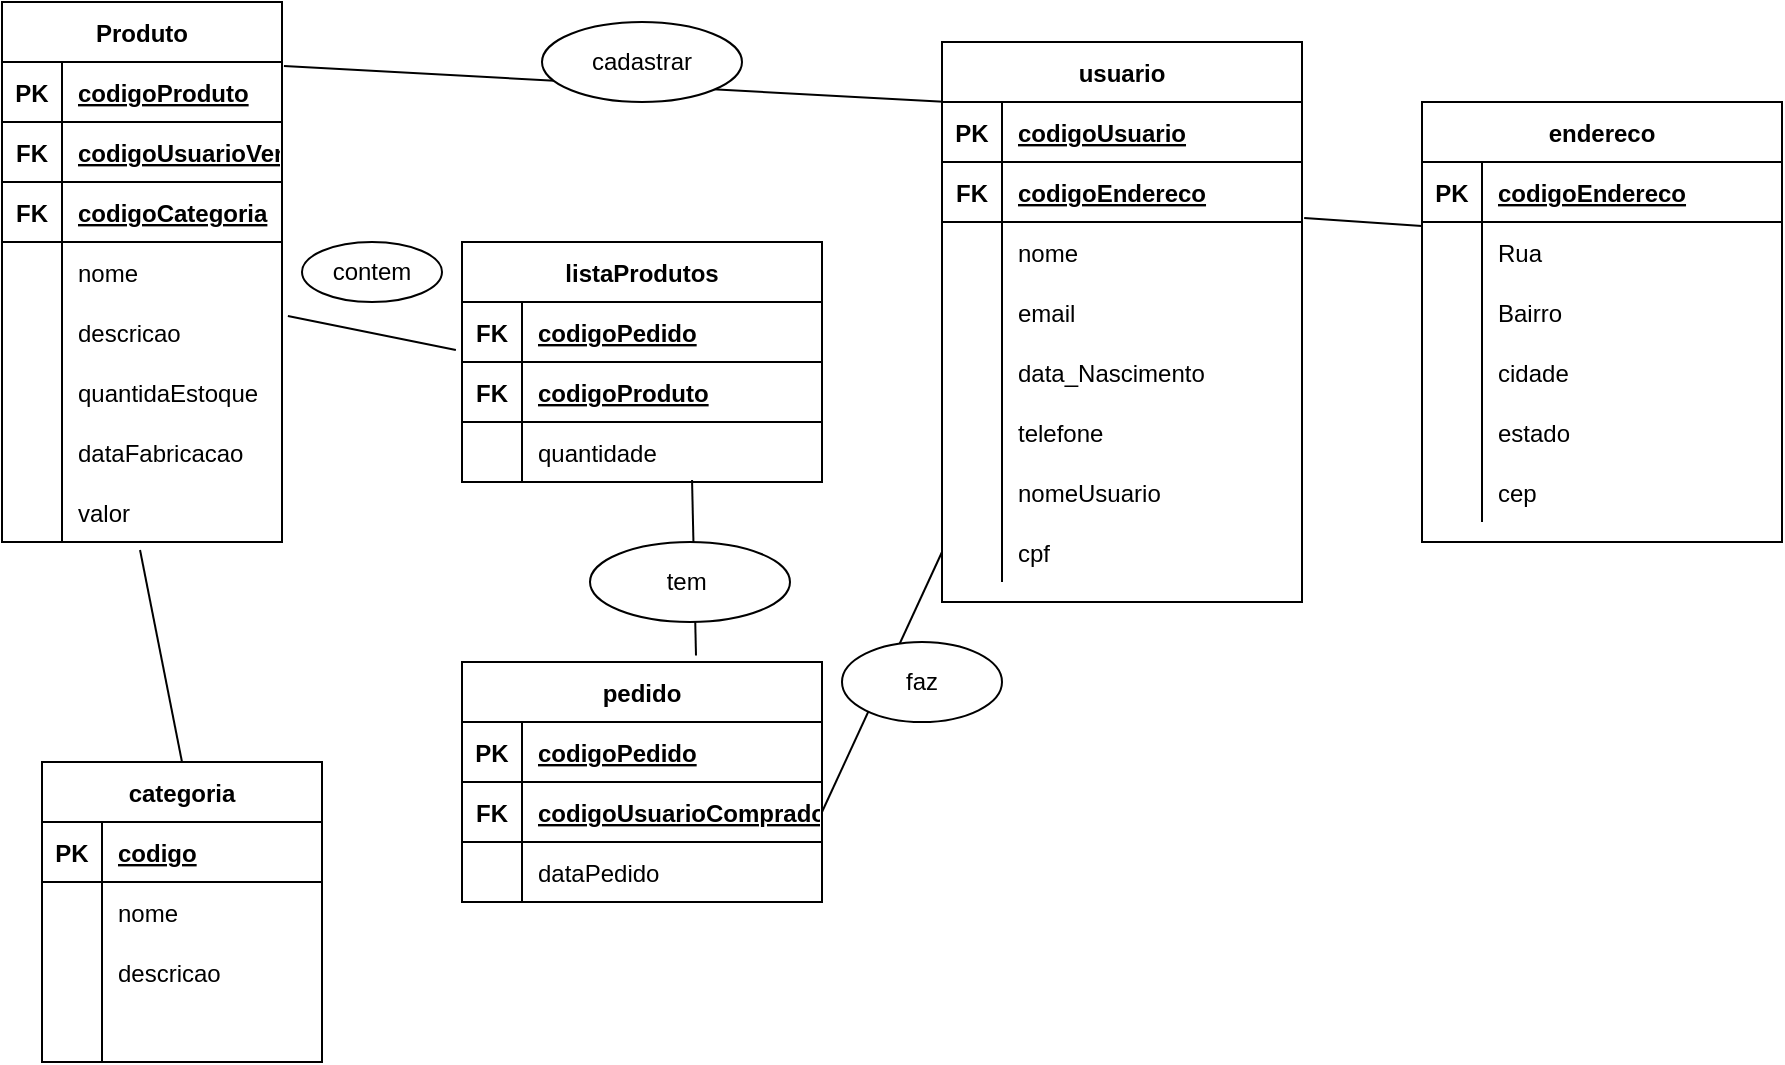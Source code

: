 <mxfile version="16.5.1" type="device"><diagram id="bcJOSauh8elIarHP54P1" name="Página-1"><mxGraphModel dx="1102" dy="685" grid="1" gridSize="10" guides="1" tooltips="1" connect="1" arrows="1" fold="1" page="1" pageScale="1" pageWidth="827" pageHeight="1169" math="0" shadow="0"><root><mxCell id="0"/><mxCell id="1" parent="0"/><mxCell id="BqBLaoqD9eFJ4Dxvr46C-53" value="categoria" style="shape=table;startSize=30;container=1;collapsible=1;childLayout=tableLayout;fixedRows=1;rowLines=0;fontStyle=1;align=center;resizeLast=1;" parent="1" vertex="1"><mxGeometry x="40" y="400" width="140" height="150" as="geometry"/></mxCell><mxCell id="BqBLaoqD9eFJ4Dxvr46C-54" value="" style="shape=tableRow;horizontal=0;startSize=0;swimlaneHead=0;swimlaneBody=0;fillColor=none;collapsible=0;dropTarget=0;points=[[0,0.5],[1,0.5]];portConstraint=eastwest;top=0;left=0;right=0;bottom=1;" parent="BqBLaoqD9eFJ4Dxvr46C-53" vertex="1"><mxGeometry y="30" width="140" height="30" as="geometry"/></mxCell><mxCell id="BqBLaoqD9eFJ4Dxvr46C-55" value="PK" style="shape=partialRectangle;connectable=0;fillColor=none;top=0;left=0;bottom=0;right=0;fontStyle=1;overflow=hidden;" parent="BqBLaoqD9eFJ4Dxvr46C-54" vertex="1"><mxGeometry width="30" height="30" as="geometry"><mxRectangle width="30" height="30" as="alternateBounds"/></mxGeometry></mxCell><mxCell id="BqBLaoqD9eFJ4Dxvr46C-56" value="codigo" style="shape=partialRectangle;connectable=0;fillColor=none;top=0;left=0;bottom=0;right=0;align=left;spacingLeft=6;fontStyle=5;overflow=hidden;" parent="BqBLaoqD9eFJ4Dxvr46C-54" vertex="1"><mxGeometry x="30" width="110" height="30" as="geometry"><mxRectangle width="110" height="30" as="alternateBounds"/></mxGeometry></mxCell><mxCell id="BqBLaoqD9eFJ4Dxvr46C-57" value="" style="shape=tableRow;horizontal=0;startSize=0;swimlaneHead=0;swimlaneBody=0;fillColor=none;collapsible=0;dropTarget=0;points=[[0,0.5],[1,0.5]];portConstraint=eastwest;top=0;left=0;right=0;bottom=0;" parent="BqBLaoqD9eFJ4Dxvr46C-53" vertex="1"><mxGeometry y="60" width="140" height="30" as="geometry"/></mxCell><mxCell id="BqBLaoqD9eFJ4Dxvr46C-58" value="" style="shape=partialRectangle;connectable=0;fillColor=none;top=0;left=0;bottom=0;right=0;editable=1;overflow=hidden;" parent="BqBLaoqD9eFJ4Dxvr46C-57" vertex="1"><mxGeometry width="30" height="30" as="geometry"><mxRectangle width="30" height="30" as="alternateBounds"/></mxGeometry></mxCell><mxCell id="BqBLaoqD9eFJ4Dxvr46C-59" value="nome" style="shape=partialRectangle;connectable=0;fillColor=none;top=0;left=0;bottom=0;right=0;align=left;spacingLeft=6;overflow=hidden;" parent="BqBLaoqD9eFJ4Dxvr46C-57" vertex="1"><mxGeometry x="30" width="110" height="30" as="geometry"><mxRectangle width="110" height="30" as="alternateBounds"/></mxGeometry></mxCell><mxCell id="BqBLaoqD9eFJ4Dxvr46C-60" value="" style="shape=tableRow;horizontal=0;startSize=0;swimlaneHead=0;swimlaneBody=0;fillColor=none;collapsible=0;dropTarget=0;points=[[0,0.5],[1,0.5]];portConstraint=eastwest;top=0;left=0;right=0;bottom=0;" parent="BqBLaoqD9eFJ4Dxvr46C-53" vertex="1"><mxGeometry y="90" width="140" height="30" as="geometry"/></mxCell><mxCell id="BqBLaoqD9eFJ4Dxvr46C-61" value="" style="shape=partialRectangle;connectable=0;fillColor=none;top=0;left=0;bottom=0;right=0;editable=1;overflow=hidden;" parent="BqBLaoqD9eFJ4Dxvr46C-60" vertex="1"><mxGeometry width="30" height="30" as="geometry"><mxRectangle width="30" height="30" as="alternateBounds"/></mxGeometry></mxCell><mxCell id="BqBLaoqD9eFJ4Dxvr46C-62" value="descricao" style="shape=partialRectangle;connectable=0;fillColor=none;top=0;left=0;bottom=0;right=0;align=left;spacingLeft=6;overflow=hidden;" parent="BqBLaoqD9eFJ4Dxvr46C-60" vertex="1"><mxGeometry x="30" width="110" height="30" as="geometry"><mxRectangle width="110" height="30" as="alternateBounds"/></mxGeometry></mxCell><mxCell id="BqBLaoqD9eFJ4Dxvr46C-63" value="" style="shape=tableRow;horizontal=0;startSize=0;swimlaneHead=0;swimlaneBody=0;fillColor=none;collapsible=0;dropTarget=0;points=[[0,0.5],[1,0.5]];portConstraint=eastwest;top=0;left=0;right=0;bottom=0;" parent="BqBLaoqD9eFJ4Dxvr46C-53" vertex="1"><mxGeometry y="120" width="140" height="30" as="geometry"/></mxCell><mxCell id="BqBLaoqD9eFJ4Dxvr46C-64" value="" style="shape=partialRectangle;connectable=0;fillColor=none;top=0;left=0;bottom=0;right=0;editable=1;overflow=hidden;" parent="BqBLaoqD9eFJ4Dxvr46C-63" vertex="1"><mxGeometry width="30" height="30" as="geometry"><mxRectangle width="30" height="30" as="alternateBounds"/></mxGeometry></mxCell><mxCell id="BqBLaoqD9eFJ4Dxvr46C-65" value="" style="shape=partialRectangle;connectable=0;fillColor=none;top=0;left=0;bottom=0;right=0;align=left;spacingLeft=6;overflow=hidden;" parent="BqBLaoqD9eFJ4Dxvr46C-63" vertex="1"><mxGeometry x="30" width="110" height="30" as="geometry"><mxRectangle width="110" height="30" as="alternateBounds"/></mxGeometry></mxCell><mxCell id="BqBLaoqD9eFJ4Dxvr46C-72" value="" style="group" parent="1" vertex="1" connectable="0"><mxGeometry x="20" y="20" width="140" height="240" as="geometry"/></mxCell><mxCell id="BqBLaoqD9eFJ4Dxvr46C-1" value="Produto" style="shape=table;startSize=30;container=1;collapsible=1;childLayout=tableLayout;fixedRows=1;rowLines=0;fontStyle=1;align=center;resizeLast=1;" parent="BqBLaoqD9eFJ4Dxvr46C-72" vertex="1"><mxGeometry width="140" height="270" as="geometry"/></mxCell><mxCell id="BqBLaoqD9eFJ4Dxvr46C-2" value="" style="shape=tableRow;horizontal=0;startSize=0;swimlaneHead=0;swimlaneBody=0;fillColor=none;collapsible=0;dropTarget=0;points=[[0,0.5],[1,0.5]];portConstraint=eastwest;top=0;left=0;right=0;bottom=1;" parent="BqBLaoqD9eFJ4Dxvr46C-1" vertex="1"><mxGeometry y="30" width="140" height="30" as="geometry"/></mxCell><mxCell id="BqBLaoqD9eFJ4Dxvr46C-3" value="PK" style="shape=partialRectangle;connectable=0;fillColor=none;top=0;left=0;bottom=0;right=0;fontStyle=1;overflow=hidden;" parent="BqBLaoqD9eFJ4Dxvr46C-2" vertex="1"><mxGeometry width="30" height="30" as="geometry"><mxRectangle width="30" height="30" as="alternateBounds"/></mxGeometry></mxCell><mxCell id="BqBLaoqD9eFJ4Dxvr46C-4" value="codigoProduto" style="shape=partialRectangle;connectable=0;fillColor=none;top=0;left=0;bottom=0;right=0;align=left;spacingLeft=6;fontStyle=5;overflow=hidden;" parent="BqBLaoqD9eFJ4Dxvr46C-2" vertex="1"><mxGeometry x="30" width="110" height="30" as="geometry"><mxRectangle width="110" height="30" as="alternateBounds"/></mxGeometry></mxCell><mxCell id="4ApORR4QQ6155ZUJAlTg-59" value="" style="shape=tableRow;horizontal=0;startSize=0;swimlaneHead=0;swimlaneBody=0;fillColor=none;collapsible=0;dropTarget=0;points=[[0,0.5],[1,0.5]];portConstraint=eastwest;top=0;left=0;right=0;bottom=1;" parent="BqBLaoqD9eFJ4Dxvr46C-1" vertex="1"><mxGeometry y="60" width="140" height="30" as="geometry"/></mxCell><mxCell id="4ApORR4QQ6155ZUJAlTg-60" value="FK" style="shape=partialRectangle;connectable=0;fillColor=none;top=0;left=0;bottom=0;right=0;fontStyle=1;overflow=hidden;" parent="4ApORR4QQ6155ZUJAlTg-59" vertex="1"><mxGeometry width="30" height="30" as="geometry"><mxRectangle width="30" height="30" as="alternateBounds"/></mxGeometry></mxCell><mxCell id="4ApORR4QQ6155ZUJAlTg-61" value="codigoUsuarioVendedor" style="shape=partialRectangle;connectable=0;fillColor=none;top=0;left=0;bottom=0;right=0;align=left;spacingLeft=6;fontStyle=5;overflow=hidden;" parent="4ApORR4QQ6155ZUJAlTg-59" vertex="1"><mxGeometry x="30" width="110" height="30" as="geometry"><mxRectangle width="110" height="30" as="alternateBounds"/></mxGeometry></mxCell><mxCell id="4ApORR4QQ6155ZUJAlTg-68" value="" style="shape=tableRow;horizontal=0;startSize=0;swimlaneHead=0;swimlaneBody=0;fillColor=none;collapsible=0;dropTarget=0;points=[[0,0.5],[1,0.5]];portConstraint=eastwest;top=0;left=0;right=0;bottom=1;" parent="BqBLaoqD9eFJ4Dxvr46C-1" vertex="1"><mxGeometry y="90" width="140" height="30" as="geometry"/></mxCell><mxCell id="4ApORR4QQ6155ZUJAlTg-69" value="FK" style="shape=partialRectangle;connectable=0;fillColor=none;top=0;left=0;bottom=0;right=0;fontStyle=1;overflow=hidden;" parent="4ApORR4QQ6155ZUJAlTg-68" vertex="1"><mxGeometry width="30" height="30" as="geometry"><mxRectangle width="30" height="30" as="alternateBounds"/></mxGeometry></mxCell><mxCell id="4ApORR4QQ6155ZUJAlTg-70" value="codigoCategoria" style="shape=partialRectangle;connectable=0;fillColor=none;top=0;left=0;bottom=0;right=0;align=left;spacingLeft=6;fontStyle=5;overflow=hidden;" parent="4ApORR4QQ6155ZUJAlTg-68" vertex="1"><mxGeometry x="30" width="110" height="30" as="geometry"><mxRectangle width="110" height="30" as="alternateBounds"/></mxGeometry></mxCell><mxCell id="BqBLaoqD9eFJ4Dxvr46C-5" value="" style="shape=tableRow;horizontal=0;startSize=0;swimlaneHead=0;swimlaneBody=0;fillColor=none;collapsible=0;dropTarget=0;points=[[0,0.5],[1,0.5]];portConstraint=eastwest;top=0;left=0;right=0;bottom=0;" parent="BqBLaoqD9eFJ4Dxvr46C-1" vertex="1"><mxGeometry y="120" width="140" height="30" as="geometry"/></mxCell><mxCell id="BqBLaoqD9eFJ4Dxvr46C-6" value="" style="shape=partialRectangle;connectable=0;fillColor=none;top=0;left=0;bottom=0;right=0;editable=1;overflow=hidden;" parent="BqBLaoqD9eFJ4Dxvr46C-5" vertex="1"><mxGeometry width="30" height="30" as="geometry"><mxRectangle width="30" height="30" as="alternateBounds"/></mxGeometry></mxCell><mxCell id="BqBLaoqD9eFJ4Dxvr46C-7" value="nome" style="shape=partialRectangle;connectable=0;fillColor=none;top=0;left=0;bottom=0;right=0;align=left;spacingLeft=6;overflow=hidden;" parent="BqBLaoqD9eFJ4Dxvr46C-5" vertex="1"><mxGeometry x="30" width="110" height="30" as="geometry"><mxRectangle width="110" height="30" as="alternateBounds"/></mxGeometry></mxCell><mxCell id="BqBLaoqD9eFJ4Dxvr46C-8" value="" style="shape=tableRow;horizontal=0;startSize=0;swimlaneHead=0;swimlaneBody=0;fillColor=none;collapsible=0;dropTarget=0;points=[[0,0.5],[1,0.5]];portConstraint=eastwest;top=0;left=0;right=0;bottom=0;" parent="BqBLaoqD9eFJ4Dxvr46C-1" vertex="1"><mxGeometry y="150" width="140" height="30" as="geometry"/></mxCell><mxCell id="BqBLaoqD9eFJ4Dxvr46C-9" value="" style="shape=partialRectangle;connectable=0;fillColor=none;top=0;left=0;bottom=0;right=0;editable=1;overflow=hidden;" parent="BqBLaoqD9eFJ4Dxvr46C-8" vertex="1"><mxGeometry width="30" height="30" as="geometry"><mxRectangle width="30" height="30" as="alternateBounds"/></mxGeometry></mxCell><mxCell id="BqBLaoqD9eFJ4Dxvr46C-10" value="descricao" style="shape=partialRectangle;connectable=0;fillColor=none;top=0;left=0;bottom=0;right=0;align=left;spacingLeft=6;overflow=hidden;" parent="BqBLaoqD9eFJ4Dxvr46C-8" vertex="1"><mxGeometry x="30" width="110" height="30" as="geometry"><mxRectangle width="110" height="30" as="alternateBounds"/></mxGeometry></mxCell><mxCell id="BqBLaoqD9eFJ4Dxvr46C-11" value="" style="shape=tableRow;horizontal=0;startSize=0;swimlaneHead=0;swimlaneBody=0;fillColor=none;collapsible=0;dropTarget=0;points=[[0,0.5],[1,0.5]];portConstraint=eastwest;top=0;left=0;right=0;bottom=0;" parent="BqBLaoqD9eFJ4Dxvr46C-1" vertex="1"><mxGeometry y="180" width="140" height="30" as="geometry"/></mxCell><mxCell id="BqBLaoqD9eFJ4Dxvr46C-12" value="" style="shape=partialRectangle;connectable=0;fillColor=none;top=0;left=0;bottom=0;right=0;editable=1;overflow=hidden;" parent="BqBLaoqD9eFJ4Dxvr46C-11" vertex="1"><mxGeometry width="30" height="30" as="geometry"><mxRectangle width="30" height="30" as="alternateBounds"/></mxGeometry></mxCell><mxCell id="BqBLaoqD9eFJ4Dxvr46C-13" value="quantidaEstoque" style="shape=partialRectangle;connectable=0;fillColor=none;top=0;left=0;bottom=0;right=0;align=left;spacingLeft=6;overflow=hidden;" parent="BqBLaoqD9eFJ4Dxvr46C-11" vertex="1"><mxGeometry x="30" width="110" height="30" as="geometry"><mxRectangle width="110" height="30" as="alternateBounds"/></mxGeometry></mxCell><mxCell id="4ApORR4QQ6155ZUJAlTg-62" value="" style="shape=tableRow;horizontal=0;startSize=0;swimlaneHead=0;swimlaneBody=0;fillColor=none;collapsible=0;dropTarget=0;points=[[0,0.5],[1,0.5]];portConstraint=eastwest;top=0;left=0;right=0;bottom=0;" parent="BqBLaoqD9eFJ4Dxvr46C-1" vertex="1"><mxGeometry y="210" width="140" height="30" as="geometry"/></mxCell><mxCell id="4ApORR4QQ6155ZUJAlTg-63" value="" style="shape=partialRectangle;connectable=0;fillColor=none;top=0;left=0;bottom=0;right=0;editable=1;overflow=hidden;" parent="4ApORR4QQ6155ZUJAlTg-62" vertex="1"><mxGeometry width="30" height="30" as="geometry"><mxRectangle width="30" height="30" as="alternateBounds"/></mxGeometry></mxCell><mxCell id="4ApORR4QQ6155ZUJAlTg-64" value="dataFabricacao" style="shape=partialRectangle;connectable=0;fillColor=none;top=0;left=0;bottom=0;right=0;align=left;spacingLeft=6;overflow=hidden;" parent="4ApORR4QQ6155ZUJAlTg-62" vertex="1"><mxGeometry x="30" width="110" height="30" as="geometry"><mxRectangle width="110" height="30" as="alternateBounds"/></mxGeometry></mxCell><mxCell id="4ApORR4QQ6155ZUJAlTg-65" value="" style="shape=tableRow;horizontal=0;startSize=0;swimlaneHead=0;swimlaneBody=0;fillColor=none;collapsible=0;dropTarget=0;points=[[0,0.5],[1,0.5]];portConstraint=eastwest;top=0;left=0;right=0;bottom=0;" parent="BqBLaoqD9eFJ4Dxvr46C-1" vertex="1"><mxGeometry y="240" width="140" height="30" as="geometry"/></mxCell><mxCell id="4ApORR4QQ6155ZUJAlTg-66" value="" style="shape=partialRectangle;connectable=0;fillColor=none;top=0;left=0;bottom=0;right=0;editable=1;overflow=hidden;" parent="4ApORR4QQ6155ZUJAlTg-65" vertex="1"><mxGeometry width="30" height="30" as="geometry"><mxRectangle width="30" height="30" as="alternateBounds"/></mxGeometry></mxCell><mxCell id="4ApORR4QQ6155ZUJAlTg-67" value="valor" style="shape=partialRectangle;connectable=0;fillColor=none;top=0;left=0;bottom=0;right=0;align=left;spacingLeft=6;overflow=hidden;" parent="4ApORR4QQ6155ZUJAlTg-65" vertex="1"><mxGeometry x="30" width="110" height="30" as="geometry"><mxRectangle width="110" height="30" as="alternateBounds"/></mxGeometry></mxCell><mxCell id="4ApORR4QQ6155ZUJAlTg-5" value="" style="endArrow=none;html=1;rounded=0;exitX=0.5;exitY=0;exitDx=0;exitDy=0;entryX=0.493;entryY=1.133;entryDx=0;entryDy=0;entryPerimeter=0;" parent="1" source="BqBLaoqD9eFJ4Dxvr46C-53" target="4ApORR4QQ6155ZUJAlTg-65" edge="1"><mxGeometry width="50" height="50" relative="1" as="geometry"><mxPoint x="150" y="300" as="sourcePoint"/><mxPoint x="320" y="220" as="targetPoint"/></mxGeometry></mxCell><mxCell id="4ApORR4QQ6155ZUJAlTg-10" value="pedido" style="shape=table;startSize=30;container=1;collapsible=1;childLayout=tableLayout;fixedRows=1;rowLines=0;fontStyle=1;align=center;resizeLast=1;" parent="1" vertex="1"><mxGeometry x="250" y="350" width="180" height="120" as="geometry"/></mxCell><mxCell id="4ApORR4QQ6155ZUJAlTg-11" value="" style="shape=tableRow;horizontal=0;startSize=0;swimlaneHead=0;swimlaneBody=0;fillColor=none;collapsible=0;dropTarget=0;points=[[0,0.5],[1,0.5]];portConstraint=eastwest;top=0;left=0;right=0;bottom=1;" parent="4ApORR4QQ6155ZUJAlTg-10" vertex="1"><mxGeometry y="30" width="180" height="30" as="geometry"/></mxCell><mxCell id="4ApORR4QQ6155ZUJAlTg-12" value="PK" style="shape=partialRectangle;connectable=0;fillColor=none;top=0;left=0;bottom=0;right=0;fontStyle=1;overflow=hidden;" parent="4ApORR4QQ6155ZUJAlTg-11" vertex="1"><mxGeometry width="30" height="30" as="geometry"><mxRectangle width="30" height="30" as="alternateBounds"/></mxGeometry></mxCell><mxCell id="4ApORR4QQ6155ZUJAlTg-13" value="codigoPedido" style="shape=partialRectangle;connectable=0;fillColor=none;top=0;left=0;bottom=0;right=0;align=left;spacingLeft=6;fontStyle=5;overflow=hidden;" parent="4ApORR4QQ6155ZUJAlTg-11" vertex="1"><mxGeometry x="30" width="150" height="30" as="geometry"><mxRectangle width="150" height="30" as="alternateBounds"/></mxGeometry></mxCell><mxCell id="4ApORR4QQ6155ZUJAlTg-53" value="" style="shape=tableRow;horizontal=0;startSize=0;swimlaneHead=0;swimlaneBody=0;fillColor=none;collapsible=0;dropTarget=0;points=[[0,0.5],[1,0.5]];portConstraint=eastwest;top=0;left=0;right=0;bottom=1;" parent="4ApORR4QQ6155ZUJAlTg-10" vertex="1"><mxGeometry y="60" width="180" height="30" as="geometry"/></mxCell><mxCell id="4ApORR4QQ6155ZUJAlTg-54" value="FK" style="shape=partialRectangle;connectable=0;fillColor=none;top=0;left=0;bottom=0;right=0;fontStyle=1;overflow=hidden;" parent="4ApORR4QQ6155ZUJAlTg-53" vertex="1"><mxGeometry width="30" height="30" as="geometry"><mxRectangle width="30" height="30" as="alternateBounds"/></mxGeometry></mxCell><mxCell id="4ApORR4QQ6155ZUJAlTg-55" value="codigoUsuarioComprador" style="shape=partialRectangle;connectable=0;fillColor=none;top=0;left=0;bottom=0;right=0;align=left;spacingLeft=6;fontStyle=5;overflow=hidden;" parent="4ApORR4QQ6155ZUJAlTg-53" vertex="1"><mxGeometry x="30" width="150" height="30" as="geometry"><mxRectangle width="150" height="30" as="alternateBounds"/></mxGeometry></mxCell><mxCell id="4ApORR4QQ6155ZUJAlTg-14" value="" style="shape=tableRow;horizontal=0;startSize=0;swimlaneHead=0;swimlaneBody=0;fillColor=none;collapsible=0;dropTarget=0;points=[[0,0.5],[1,0.5]];portConstraint=eastwest;top=0;left=0;right=0;bottom=0;" parent="4ApORR4QQ6155ZUJAlTg-10" vertex="1"><mxGeometry y="90" width="180" height="30" as="geometry"/></mxCell><mxCell id="4ApORR4QQ6155ZUJAlTg-15" value="" style="shape=partialRectangle;connectable=0;fillColor=none;top=0;left=0;bottom=0;right=0;editable=1;overflow=hidden;" parent="4ApORR4QQ6155ZUJAlTg-14" vertex="1"><mxGeometry width="30" height="30" as="geometry"><mxRectangle width="30" height="30" as="alternateBounds"/></mxGeometry></mxCell><mxCell id="4ApORR4QQ6155ZUJAlTg-16" value="dataPedido" style="shape=partialRectangle;connectable=0;fillColor=none;top=0;left=0;bottom=0;right=0;align=left;spacingLeft=6;overflow=hidden;" parent="4ApORR4QQ6155ZUJAlTg-14" vertex="1"><mxGeometry x="30" width="150" height="30" as="geometry"><mxRectangle width="150" height="30" as="alternateBounds"/></mxGeometry></mxCell><mxCell id="49NuLJuLuiRHhSZ9nwhj-20" value="" style="endArrow=none;html=1;rounded=0;entryX=0.017;entryY=0;entryDx=0;entryDy=0;exitX=1.007;exitY=0.067;exitDx=0;exitDy=0;exitPerimeter=0;entryPerimeter=0;" parent="1" edge="1" target="0ieHzth0n8CAXaKdwoP0-2" source="BqBLaoqD9eFJ4Dxvr46C-2"><mxGeometry width="50" height="50" relative="1" as="geometry"><mxPoint x="420" y="100.18" as="sourcePoint"/><mxPoint x="488.04" y="100" as="targetPoint"/><Array as="points"/></mxGeometry></mxCell><mxCell id="0ieHzth0n8CAXaKdwoP0-1" value="usuario" style="shape=table;startSize=30;container=1;collapsible=1;childLayout=tableLayout;fixedRows=1;rowLines=0;fontStyle=1;align=center;resizeLast=1;" vertex="1" parent="1"><mxGeometry x="490" y="40" width="180" height="280" as="geometry"/></mxCell><mxCell id="0ieHzth0n8CAXaKdwoP0-2" value="" style="shape=tableRow;horizontal=0;startSize=0;swimlaneHead=0;swimlaneBody=0;fillColor=none;collapsible=0;dropTarget=0;points=[[0,0.5],[1,0.5]];portConstraint=eastwest;top=0;left=0;right=0;bottom=1;" vertex="1" parent="0ieHzth0n8CAXaKdwoP0-1"><mxGeometry y="30" width="180" height="30" as="geometry"/></mxCell><mxCell id="0ieHzth0n8CAXaKdwoP0-3" value="PK" style="shape=partialRectangle;connectable=0;fillColor=none;top=0;left=0;bottom=0;right=0;fontStyle=1;overflow=hidden;" vertex="1" parent="0ieHzth0n8CAXaKdwoP0-2"><mxGeometry width="30" height="30" as="geometry"><mxRectangle width="30" height="30" as="alternateBounds"/></mxGeometry></mxCell><mxCell id="0ieHzth0n8CAXaKdwoP0-4" value="codigoUsuario" style="shape=partialRectangle;connectable=0;fillColor=none;top=0;left=0;bottom=0;right=0;align=left;spacingLeft=6;fontStyle=5;overflow=hidden;" vertex="1" parent="0ieHzth0n8CAXaKdwoP0-2"><mxGeometry x="30" width="150" height="30" as="geometry"><mxRectangle width="150" height="30" as="alternateBounds"/></mxGeometry></mxCell><mxCell id="0ieHzth0n8CAXaKdwoP0-41" value="" style="shape=tableRow;horizontal=0;startSize=0;swimlaneHead=0;swimlaneBody=0;fillColor=none;collapsible=0;dropTarget=0;points=[[0,0.5],[1,0.5]];portConstraint=eastwest;top=0;left=0;right=0;bottom=1;" vertex="1" parent="0ieHzth0n8CAXaKdwoP0-1"><mxGeometry y="60" width="180" height="30" as="geometry"/></mxCell><mxCell id="0ieHzth0n8CAXaKdwoP0-42" value="FK" style="shape=partialRectangle;connectable=0;fillColor=none;top=0;left=0;bottom=0;right=0;fontStyle=1;overflow=hidden;" vertex="1" parent="0ieHzth0n8CAXaKdwoP0-41"><mxGeometry width="30" height="30" as="geometry"><mxRectangle width="30" height="30" as="alternateBounds"/></mxGeometry></mxCell><mxCell id="0ieHzth0n8CAXaKdwoP0-43" value="codigoEndereco" style="shape=partialRectangle;connectable=0;fillColor=none;top=0;left=0;bottom=0;right=0;align=left;spacingLeft=6;fontStyle=5;overflow=hidden;" vertex="1" parent="0ieHzth0n8CAXaKdwoP0-41"><mxGeometry x="30" width="150" height="30" as="geometry"><mxRectangle width="150" height="30" as="alternateBounds"/></mxGeometry></mxCell><mxCell id="0ieHzth0n8CAXaKdwoP0-5" value="" style="shape=tableRow;horizontal=0;startSize=0;swimlaneHead=0;swimlaneBody=0;fillColor=none;collapsible=0;dropTarget=0;points=[[0,0.5],[1,0.5]];portConstraint=eastwest;top=0;left=0;right=0;bottom=0;" vertex="1" parent="0ieHzth0n8CAXaKdwoP0-1"><mxGeometry y="90" width="180" height="30" as="geometry"/></mxCell><mxCell id="0ieHzth0n8CAXaKdwoP0-6" value="" style="shape=partialRectangle;connectable=0;fillColor=none;top=0;left=0;bottom=0;right=0;editable=1;overflow=hidden;" vertex="1" parent="0ieHzth0n8CAXaKdwoP0-5"><mxGeometry width="30" height="30" as="geometry"><mxRectangle width="30" height="30" as="alternateBounds"/></mxGeometry></mxCell><mxCell id="0ieHzth0n8CAXaKdwoP0-7" value="nome" style="shape=partialRectangle;connectable=0;fillColor=none;top=0;left=0;bottom=0;right=0;align=left;spacingLeft=6;overflow=hidden;" vertex="1" parent="0ieHzth0n8CAXaKdwoP0-5"><mxGeometry x="30" width="150" height="30" as="geometry"><mxRectangle width="150" height="30" as="alternateBounds"/></mxGeometry></mxCell><mxCell id="0ieHzth0n8CAXaKdwoP0-11" value="" style="shape=tableRow;horizontal=0;startSize=0;swimlaneHead=0;swimlaneBody=0;fillColor=none;collapsible=0;dropTarget=0;points=[[0,0.5],[1,0.5]];portConstraint=eastwest;top=0;left=0;right=0;bottom=0;" vertex="1" parent="0ieHzth0n8CAXaKdwoP0-1"><mxGeometry y="120" width="180" height="30" as="geometry"/></mxCell><mxCell id="0ieHzth0n8CAXaKdwoP0-12" value="" style="shape=partialRectangle;connectable=0;fillColor=none;top=0;left=0;bottom=0;right=0;editable=1;overflow=hidden;" vertex="1" parent="0ieHzth0n8CAXaKdwoP0-11"><mxGeometry width="30" height="30" as="geometry"><mxRectangle width="30" height="30" as="alternateBounds"/></mxGeometry></mxCell><mxCell id="0ieHzth0n8CAXaKdwoP0-13" value="email" style="shape=partialRectangle;connectable=0;fillColor=none;top=0;left=0;bottom=0;right=0;align=left;spacingLeft=6;overflow=hidden;" vertex="1" parent="0ieHzth0n8CAXaKdwoP0-11"><mxGeometry x="30" width="150" height="30" as="geometry"><mxRectangle width="150" height="30" as="alternateBounds"/></mxGeometry></mxCell><mxCell id="0ieHzth0n8CAXaKdwoP0-14" value="" style="shape=tableRow;horizontal=0;startSize=0;swimlaneHead=0;swimlaneBody=0;fillColor=none;collapsible=0;dropTarget=0;points=[[0,0.5],[1,0.5]];portConstraint=eastwest;top=0;left=0;right=0;bottom=0;" vertex="1" parent="0ieHzth0n8CAXaKdwoP0-1"><mxGeometry y="150" width="180" height="30" as="geometry"/></mxCell><mxCell id="0ieHzth0n8CAXaKdwoP0-15" value="" style="shape=partialRectangle;connectable=0;fillColor=none;top=0;left=0;bottom=0;right=0;editable=1;overflow=hidden;" vertex="1" parent="0ieHzth0n8CAXaKdwoP0-14"><mxGeometry width="30" height="30" as="geometry"><mxRectangle width="30" height="30" as="alternateBounds"/></mxGeometry></mxCell><mxCell id="0ieHzth0n8CAXaKdwoP0-16" value="data_Nascimento" style="shape=partialRectangle;connectable=0;fillColor=none;top=0;left=0;bottom=0;right=0;align=left;spacingLeft=6;overflow=hidden;" vertex="1" parent="0ieHzth0n8CAXaKdwoP0-14"><mxGeometry x="30" width="150" height="30" as="geometry"><mxRectangle width="150" height="30" as="alternateBounds"/></mxGeometry></mxCell><mxCell id="0ieHzth0n8CAXaKdwoP0-17" value="" style="shape=tableRow;horizontal=0;startSize=0;swimlaneHead=0;swimlaneBody=0;fillColor=none;collapsible=0;dropTarget=0;points=[[0,0.5],[1,0.5]];portConstraint=eastwest;top=0;left=0;right=0;bottom=0;" vertex="1" parent="0ieHzth0n8CAXaKdwoP0-1"><mxGeometry y="180" width="180" height="30" as="geometry"/></mxCell><mxCell id="0ieHzth0n8CAXaKdwoP0-18" value="" style="shape=partialRectangle;connectable=0;fillColor=none;top=0;left=0;bottom=0;right=0;editable=1;overflow=hidden;" vertex="1" parent="0ieHzth0n8CAXaKdwoP0-17"><mxGeometry width="30" height="30" as="geometry"><mxRectangle width="30" height="30" as="alternateBounds"/></mxGeometry></mxCell><mxCell id="0ieHzth0n8CAXaKdwoP0-19" value="telefone" style="shape=partialRectangle;connectable=0;fillColor=none;top=0;left=0;bottom=0;right=0;align=left;spacingLeft=6;overflow=hidden;" vertex="1" parent="0ieHzth0n8CAXaKdwoP0-17"><mxGeometry x="30" width="150" height="30" as="geometry"><mxRectangle width="150" height="30" as="alternateBounds"/></mxGeometry></mxCell><mxCell id="0ieHzth0n8CAXaKdwoP0-20" value="" style="shape=tableRow;horizontal=0;startSize=0;swimlaneHead=0;swimlaneBody=0;fillColor=none;collapsible=0;dropTarget=0;points=[[0,0.5],[1,0.5]];portConstraint=eastwest;top=0;left=0;right=0;bottom=0;" vertex="1" parent="0ieHzth0n8CAXaKdwoP0-1"><mxGeometry y="210" width="180" height="30" as="geometry"/></mxCell><mxCell id="0ieHzth0n8CAXaKdwoP0-21" value="" style="shape=partialRectangle;connectable=0;fillColor=none;top=0;left=0;bottom=0;right=0;editable=1;overflow=hidden;" vertex="1" parent="0ieHzth0n8CAXaKdwoP0-20"><mxGeometry width="30" height="30" as="geometry"><mxRectangle width="30" height="30" as="alternateBounds"/></mxGeometry></mxCell><mxCell id="0ieHzth0n8CAXaKdwoP0-22" value="nomeUsuario" style="shape=partialRectangle;connectable=0;fillColor=none;top=0;left=0;bottom=0;right=0;align=left;spacingLeft=6;overflow=hidden;" vertex="1" parent="0ieHzth0n8CAXaKdwoP0-20"><mxGeometry x="30" width="150" height="30" as="geometry"><mxRectangle width="150" height="30" as="alternateBounds"/></mxGeometry></mxCell><mxCell id="0ieHzth0n8CAXaKdwoP0-23" value="" style="shape=tableRow;horizontal=0;startSize=0;swimlaneHead=0;swimlaneBody=0;fillColor=none;collapsible=0;dropTarget=0;points=[[0,0.5],[1,0.5]];portConstraint=eastwest;top=0;left=0;right=0;bottom=0;" vertex="1" parent="0ieHzth0n8CAXaKdwoP0-1"><mxGeometry y="240" width="180" height="30" as="geometry"/></mxCell><mxCell id="0ieHzth0n8CAXaKdwoP0-24" value="" style="shape=partialRectangle;connectable=0;fillColor=none;top=0;left=0;bottom=0;right=0;editable=1;overflow=hidden;" vertex="1" parent="0ieHzth0n8CAXaKdwoP0-23"><mxGeometry width="30" height="30" as="geometry"><mxRectangle width="30" height="30" as="alternateBounds"/></mxGeometry></mxCell><mxCell id="0ieHzth0n8CAXaKdwoP0-25" value="cpf" style="shape=partialRectangle;connectable=0;fillColor=none;top=0;left=0;bottom=0;right=0;align=left;spacingLeft=6;overflow=hidden;" vertex="1" parent="0ieHzth0n8CAXaKdwoP0-23"><mxGeometry x="30" width="150" height="30" as="geometry"><mxRectangle width="150" height="30" as="alternateBounds"/></mxGeometry></mxCell><mxCell id="0ieHzth0n8CAXaKdwoP0-27" value="endereco" style="shape=table;startSize=30;container=1;collapsible=1;childLayout=tableLayout;fixedRows=1;rowLines=0;fontStyle=1;align=center;resizeLast=1;" vertex="1" parent="1"><mxGeometry x="730" y="70" width="180" height="220" as="geometry"/></mxCell><mxCell id="0ieHzth0n8CAXaKdwoP0-28" value="" style="shape=tableRow;horizontal=0;startSize=0;swimlaneHead=0;swimlaneBody=0;fillColor=none;collapsible=0;dropTarget=0;points=[[0,0.5],[1,0.5]];portConstraint=eastwest;top=0;left=0;right=0;bottom=1;" vertex="1" parent="0ieHzth0n8CAXaKdwoP0-27"><mxGeometry y="30" width="180" height="30" as="geometry"/></mxCell><mxCell id="0ieHzth0n8CAXaKdwoP0-29" value="PK" style="shape=partialRectangle;connectable=0;fillColor=none;top=0;left=0;bottom=0;right=0;fontStyle=1;overflow=hidden;" vertex="1" parent="0ieHzth0n8CAXaKdwoP0-28"><mxGeometry width="30" height="30" as="geometry"><mxRectangle width="30" height="30" as="alternateBounds"/></mxGeometry></mxCell><mxCell id="0ieHzth0n8CAXaKdwoP0-30" value="codigoEndereco" style="shape=partialRectangle;connectable=0;fillColor=none;top=0;left=0;bottom=0;right=0;align=left;spacingLeft=6;fontStyle=5;overflow=hidden;" vertex="1" parent="0ieHzth0n8CAXaKdwoP0-28"><mxGeometry x="30" width="150" height="30" as="geometry"><mxRectangle width="150" height="30" as="alternateBounds"/></mxGeometry></mxCell><mxCell id="0ieHzth0n8CAXaKdwoP0-31" value="" style="shape=tableRow;horizontal=0;startSize=0;swimlaneHead=0;swimlaneBody=0;fillColor=none;collapsible=0;dropTarget=0;points=[[0,0.5],[1,0.5]];portConstraint=eastwest;top=0;left=0;right=0;bottom=0;" vertex="1" parent="0ieHzth0n8CAXaKdwoP0-27"><mxGeometry y="60" width="180" height="30" as="geometry"/></mxCell><mxCell id="0ieHzth0n8CAXaKdwoP0-32" value="" style="shape=partialRectangle;connectable=0;fillColor=none;top=0;left=0;bottom=0;right=0;editable=1;overflow=hidden;" vertex="1" parent="0ieHzth0n8CAXaKdwoP0-31"><mxGeometry width="30" height="30" as="geometry"><mxRectangle width="30" height="30" as="alternateBounds"/></mxGeometry></mxCell><mxCell id="0ieHzth0n8CAXaKdwoP0-33" value="Rua" style="shape=partialRectangle;connectable=0;fillColor=none;top=0;left=0;bottom=0;right=0;align=left;spacingLeft=6;overflow=hidden;" vertex="1" parent="0ieHzth0n8CAXaKdwoP0-31"><mxGeometry x="30" width="150" height="30" as="geometry"><mxRectangle width="150" height="30" as="alternateBounds"/></mxGeometry></mxCell><mxCell id="0ieHzth0n8CAXaKdwoP0-34" value="" style="shape=tableRow;horizontal=0;startSize=0;swimlaneHead=0;swimlaneBody=0;fillColor=none;collapsible=0;dropTarget=0;points=[[0,0.5],[1,0.5]];portConstraint=eastwest;top=0;left=0;right=0;bottom=0;" vertex="1" parent="0ieHzth0n8CAXaKdwoP0-27"><mxGeometry y="90" width="180" height="30" as="geometry"/></mxCell><mxCell id="0ieHzth0n8CAXaKdwoP0-35" value="" style="shape=partialRectangle;connectable=0;fillColor=none;top=0;left=0;bottom=0;right=0;editable=1;overflow=hidden;" vertex="1" parent="0ieHzth0n8CAXaKdwoP0-34"><mxGeometry width="30" height="30" as="geometry"><mxRectangle width="30" height="30" as="alternateBounds"/></mxGeometry></mxCell><mxCell id="0ieHzth0n8CAXaKdwoP0-36" value="Bairro" style="shape=partialRectangle;connectable=0;fillColor=none;top=0;left=0;bottom=0;right=0;align=left;spacingLeft=6;overflow=hidden;" vertex="1" parent="0ieHzth0n8CAXaKdwoP0-34"><mxGeometry x="30" width="150" height="30" as="geometry"><mxRectangle width="150" height="30" as="alternateBounds"/></mxGeometry></mxCell><mxCell id="0ieHzth0n8CAXaKdwoP0-37" value="" style="shape=tableRow;horizontal=0;startSize=0;swimlaneHead=0;swimlaneBody=0;fillColor=none;collapsible=0;dropTarget=0;points=[[0,0.5],[1,0.5]];portConstraint=eastwest;top=0;left=0;right=0;bottom=0;" vertex="1" parent="0ieHzth0n8CAXaKdwoP0-27"><mxGeometry y="120" width="180" height="30" as="geometry"/></mxCell><mxCell id="0ieHzth0n8CAXaKdwoP0-38" value="" style="shape=partialRectangle;connectable=0;fillColor=none;top=0;left=0;bottom=0;right=0;editable=1;overflow=hidden;" vertex="1" parent="0ieHzth0n8CAXaKdwoP0-37"><mxGeometry width="30" height="30" as="geometry"><mxRectangle width="30" height="30" as="alternateBounds"/></mxGeometry></mxCell><mxCell id="0ieHzth0n8CAXaKdwoP0-39" value="cidade" style="shape=partialRectangle;connectable=0;fillColor=none;top=0;left=0;bottom=0;right=0;align=left;spacingLeft=6;overflow=hidden;" vertex="1" parent="0ieHzth0n8CAXaKdwoP0-37"><mxGeometry x="30" width="150" height="30" as="geometry"><mxRectangle width="150" height="30" as="alternateBounds"/></mxGeometry></mxCell><mxCell id="0ieHzth0n8CAXaKdwoP0-44" value="" style="shape=tableRow;horizontal=0;startSize=0;swimlaneHead=0;swimlaneBody=0;fillColor=none;collapsible=0;dropTarget=0;points=[[0,0.5],[1,0.5]];portConstraint=eastwest;top=0;left=0;right=0;bottom=0;" vertex="1" parent="0ieHzth0n8CAXaKdwoP0-27"><mxGeometry y="150" width="180" height="30" as="geometry"/></mxCell><mxCell id="0ieHzth0n8CAXaKdwoP0-45" value="" style="shape=partialRectangle;connectable=0;fillColor=none;top=0;left=0;bottom=0;right=0;editable=1;overflow=hidden;" vertex="1" parent="0ieHzth0n8CAXaKdwoP0-44"><mxGeometry width="30" height="30" as="geometry"><mxRectangle width="30" height="30" as="alternateBounds"/></mxGeometry></mxCell><mxCell id="0ieHzth0n8CAXaKdwoP0-46" value="estado" style="shape=partialRectangle;connectable=0;fillColor=none;top=0;left=0;bottom=0;right=0;align=left;spacingLeft=6;overflow=hidden;" vertex="1" parent="0ieHzth0n8CAXaKdwoP0-44"><mxGeometry x="30" width="150" height="30" as="geometry"><mxRectangle width="150" height="30" as="alternateBounds"/></mxGeometry></mxCell><mxCell id="0ieHzth0n8CAXaKdwoP0-47" value="" style="shape=tableRow;horizontal=0;startSize=0;swimlaneHead=0;swimlaneBody=0;fillColor=none;collapsible=0;dropTarget=0;points=[[0,0.5],[1,0.5]];portConstraint=eastwest;top=0;left=0;right=0;bottom=0;" vertex="1" parent="0ieHzth0n8CAXaKdwoP0-27"><mxGeometry y="180" width="180" height="30" as="geometry"/></mxCell><mxCell id="0ieHzth0n8CAXaKdwoP0-48" value="" style="shape=partialRectangle;connectable=0;fillColor=none;top=0;left=0;bottom=0;right=0;editable=1;overflow=hidden;" vertex="1" parent="0ieHzth0n8CAXaKdwoP0-47"><mxGeometry width="30" height="30" as="geometry"><mxRectangle width="30" height="30" as="alternateBounds"/></mxGeometry></mxCell><mxCell id="0ieHzth0n8CAXaKdwoP0-49" value="cep" style="shape=partialRectangle;connectable=0;fillColor=none;top=0;left=0;bottom=0;right=0;align=left;spacingLeft=6;overflow=hidden;" vertex="1" parent="0ieHzth0n8CAXaKdwoP0-47"><mxGeometry x="30" width="150" height="30" as="geometry"><mxRectangle width="150" height="30" as="alternateBounds"/></mxGeometry></mxCell><mxCell id="0ieHzth0n8CAXaKdwoP0-40" value="" style="endArrow=none;html=1;rounded=0;entryX=0;entryY=0.067;entryDx=0;entryDy=0;entryPerimeter=0;exitX=1.006;exitY=-0.067;exitDx=0;exitDy=0;exitPerimeter=0;" edge="1" parent="1" source="0ieHzth0n8CAXaKdwoP0-5" target="0ieHzth0n8CAXaKdwoP0-31"><mxGeometry width="50" height="50" relative="1" as="geometry"><mxPoint x="560" y="320" as="sourcePoint"/><mxPoint x="604.02" y="340" as="targetPoint"/></mxGeometry></mxCell><mxCell id="0ieHzth0n8CAXaKdwoP0-53" value="cadastrar" style="ellipse;whiteSpace=wrap;html=1;align=center;" vertex="1" parent="1"><mxGeometry x="290" y="30" width="100" height="40" as="geometry"/></mxCell><mxCell id="0ieHzth0n8CAXaKdwoP0-54" value="" style="endArrow=none;html=1;rounded=0;entryX=1;entryY=0.5;entryDx=0;entryDy=0;exitX=0;exitY=0.5;exitDx=0;exitDy=0;" edge="1" parent="1" source="0ieHzth0n8CAXaKdwoP0-23"><mxGeometry width="50" height="50" relative="1" as="geometry"><mxPoint x="403.04" y="130.0" as="sourcePoint"/><mxPoint x="430" y="425" as="targetPoint"/></mxGeometry></mxCell><mxCell id="0ieHzth0n8CAXaKdwoP0-55" value="listaProdutos" style="shape=table;startSize=30;container=1;collapsible=1;childLayout=tableLayout;fixedRows=1;rowLines=0;fontStyle=1;align=center;resizeLast=1;" vertex="1" parent="1"><mxGeometry x="250" y="140" width="180" height="120" as="geometry"/></mxCell><mxCell id="0ieHzth0n8CAXaKdwoP0-59" value="" style="shape=tableRow;horizontal=0;startSize=0;swimlaneHead=0;swimlaneBody=0;fillColor=none;collapsible=0;dropTarget=0;points=[[0,0.5],[1,0.5]];portConstraint=eastwest;top=0;left=0;right=0;bottom=1;" vertex="1" parent="0ieHzth0n8CAXaKdwoP0-55"><mxGeometry y="30" width="180" height="30" as="geometry"/></mxCell><mxCell id="0ieHzth0n8CAXaKdwoP0-60" value="FK" style="shape=partialRectangle;connectable=0;fillColor=none;top=0;left=0;bottom=0;right=0;fontStyle=1;overflow=hidden;" vertex="1" parent="0ieHzth0n8CAXaKdwoP0-59"><mxGeometry width="30" height="30" as="geometry"><mxRectangle width="30" height="30" as="alternateBounds"/></mxGeometry></mxCell><mxCell id="0ieHzth0n8CAXaKdwoP0-61" value="codigoPedido" style="shape=partialRectangle;connectable=0;fillColor=none;top=0;left=0;bottom=0;right=0;align=left;spacingLeft=6;fontStyle=5;overflow=hidden;" vertex="1" parent="0ieHzth0n8CAXaKdwoP0-59"><mxGeometry x="30" width="150" height="30" as="geometry"><mxRectangle width="150" height="30" as="alternateBounds"/></mxGeometry></mxCell><mxCell id="0ieHzth0n8CAXaKdwoP0-62" value="" style="shape=tableRow;horizontal=0;startSize=0;swimlaneHead=0;swimlaneBody=0;fillColor=none;collapsible=0;dropTarget=0;points=[[0,0.5],[1,0.5]];portConstraint=eastwest;top=0;left=0;right=0;bottom=1;" vertex="1" parent="0ieHzth0n8CAXaKdwoP0-55"><mxGeometry y="60" width="180" height="30" as="geometry"/></mxCell><mxCell id="0ieHzth0n8CAXaKdwoP0-63" value="FK" style="shape=partialRectangle;connectable=0;fillColor=none;top=0;left=0;bottom=0;right=0;fontStyle=1;overflow=hidden;" vertex="1" parent="0ieHzth0n8CAXaKdwoP0-62"><mxGeometry width="30" height="30" as="geometry"><mxRectangle width="30" height="30" as="alternateBounds"/></mxGeometry></mxCell><mxCell id="0ieHzth0n8CAXaKdwoP0-64" value="codigoProduto" style="shape=partialRectangle;connectable=0;fillColor=none;top=0;left=0;bottom=0;right=0;align=left;spacingLeft=6;fontStyle=5;overflow=hidden;" vertex="1" parent="0ieHzth0n8CAXaKdwoP0-62"><mxGeometry x="30" width="150" height="30" as="geometry"><mxRectangle width="150" height="30" as="alternateBounds"/></mxGeometry></mxCell><mxCell id="0ieHzth0n8CAXaKdwoP0-68" value="" style="shape=tableRow;horizontal=0;startSize=0;swimlaneHead=0;swimlaneBody=0;fillColor=none;collapsible=0;dropTarget=0;points=[[0,0.5],[1,0.5]];portConstraint=eastwest;top=0;left=0;right=0;bottom=0;" vertex="1" parent="0ieHzth0n8CAXaKdwoP0-55"><mxGeometry y="90" width="180" height="30" as="geometry"/></mxCell><mxCell id="0ieHzth0n8CAXaKdwoP0-69" value="" style="shape=partialRectangle;connectable=0;fillColor=none;top=0;left=0;bottom=0;right=0;editable=1;overflow=hidden;" vertex="1" parent="0ieHzth0n8CAXaKdwoP0-68"><mxGeometry width="30" height="30" as="geometry"><mxRectangle width="30" height="30" as="alternateBounds"/></mxGeometry></mxCell><mxCell id="0ieHzth0n8CAXaKdwoP0-70" value="quantidade" style="shape=partialRectangle;connectable=0;fillColor=none;top=0;left=0;bottom=0;right=0;align=left;spacingLeft=6;overflow=hidden;" vertex="1" parent="0ieHzth0n8CAXaKdwoP0-68"><mxGeometry x="30" width="150" height="30" as="geometry"><mxRectangle width="150" height="30" as="alternateBounds"/></mxGeometry></mxCell><mxCell id="0ieHzth0n8CAXaKdwoP0-75" value="" style="endArrow=none;html=1;rounded=0;entryX=0.65;entryY=-0.027;entryDx=0;entryDy=0;exitX=0.639;exitY=0.967;exitDx=0;exitDy=0;entryPerimeter=0;exitPerimeter=0;" edge="1" parent="1" source="0ieHzth0n8CAXaKdwoP0-68" target="4ApORR4QQ6155ZUJAlTg-10"><mxGeometry width="50" height="50" relative="1" as="geometry"><mxPoint x="370" y="270" as="sourcePoint"/><mxPoint x="310" y="400" as="targetPoint"/></mxGeometry></mxCell><mxCell id="0ieHzth0n8CAXaKdwoP0-76" value="" style="endArrow=none;html=1;rounded=0;entryX=1.021;entryY=0.233;entryDx=0;entryDy=0;exitX=-0.017;exitY=0.8;exitDx=0;exitDy=0;exitPerimeter=0;entryPerimeter=0;" edge="1" parent="1" source="0ieHzth0n8CAXaKdwoP0-59" target="BqBLaoqD9eFJ4Dxvr46C-8"><mxGeometry width="50" height="50" relative="1" as="geometry"><mxPoint x="240" y="160" as="sourcePoint"/><mxPoint x="180" y="290" as="targetPoint"/></mxGeometry></mxCell><mxCell id="0ieHzth0n8CAXaKdwoP0-77" value="tem&amp;nbsp;" style="ellipse;whiteSpace=wrap;html=1;align=center;" vertex="1" parent="1"><mxGeometry x="314" y="290" width="100" height="40" as="geometry"/></mxCell><mxCell id="0ieHzth0n8CAXaKdwoP0-78" value="contem" style="ellipse;whiteSpace=wrap;html=1;align=center;" vertex="1" parent="1"><mxGeometry x="170" y="140" width="70" height="30" as="geometry"/></mxCell><mxCell id="0ieHzth0n8CAXaKdwoP0-79" value="faz" style="ellipse;whiteSpace=wrap;html=1;align=center;" vertex="1" parent="1"><mxGeometry x="440" y="340" width="80" height="40" as="geometry"/></mxCell></root></mxGraphModel></diagram></mxfile>